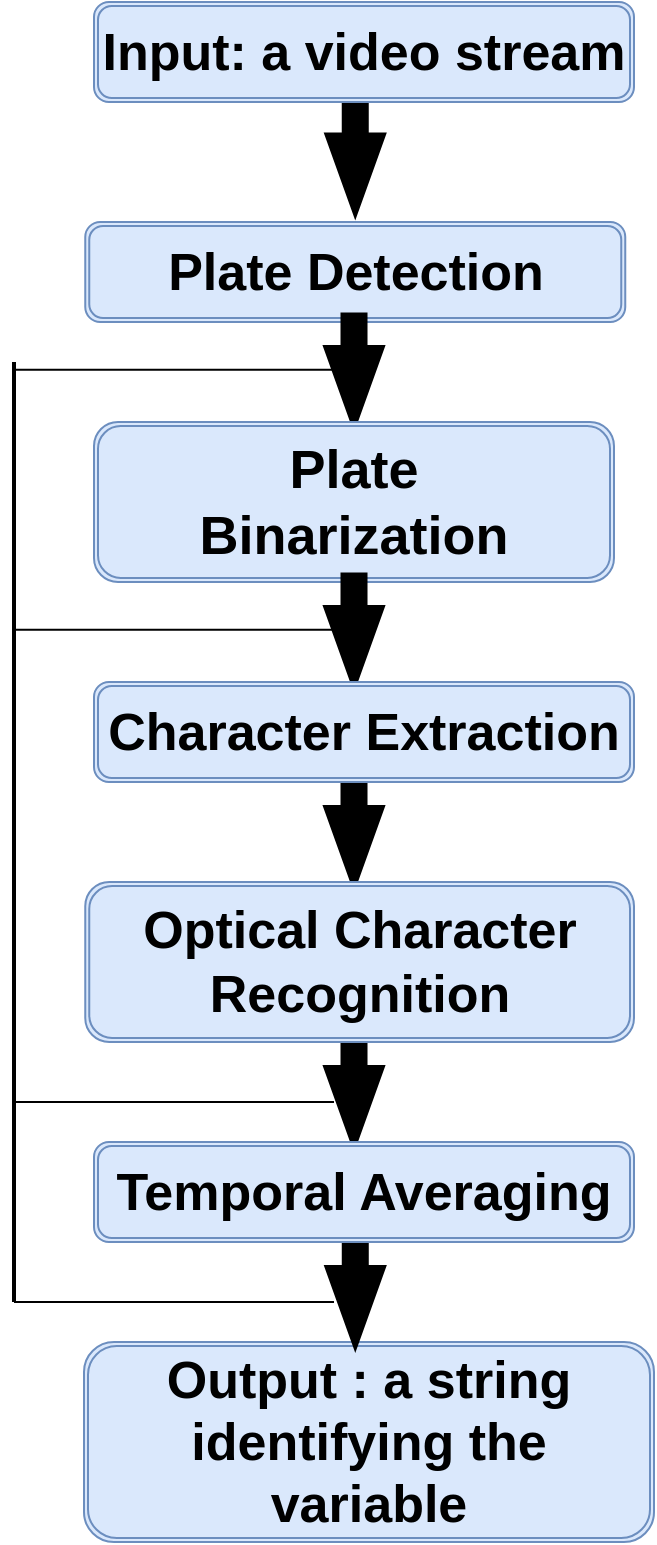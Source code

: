 <mxfile version="12.6.4" type="device"><diagram id="C5RBs43oDa-KdzZeNtuy" name="Page-1"><mxGraphModel dx="721" dy="479" grid="1" gridSize="10" guides="1" tooltips="1" connect="1" arrows="1" fold="1" page="1" pageScale="1" pageWidth="827" pageHeight="1169" math="0" shadow="0"><root><mxCell id="WIyWlLk6GJQsqaUBKTNV-0"/><mxCell id="WIyWlLk6GJQsqaUBKTNV-1" parent="WIyWlLk6GJQsqaUBKTNV-0"/><mxCell id="RjtZG0wLGNoNEffAHx5Z-3" value="" style="verticalLabelPosition=bottom;verticalAlign=top;html=1;strokeWidth=2;shape=mxgraph.arrows2.arrow;dy=0.6;dx=40;notch=0;rotation=90;fillColor=#000000;" parent="WIyWlLk6GJQsqaUBKTNV-1" vertex="1"><mxGeometry x="192.5" y="123.75" width="56.25" height="28.75" as="geometry"/></mxCell><mxCell id="RjtZG0wLGNoNEffAHx5Z-9" value="&lt;font style=&quot;font-size: 26px&quot;&gt;&lt;b&gt;Plate Detection&lt;/b&gt;&lt;/font&gt;" style="shape=ext;double=1;rounded=1;whiteSpace=wrap;html=1;fillColor=#dae8fc;strokeColor=#6c8ebf;" parent="WIyWlLk6GJQsqaUBKTNV-1" vertex="1"><mxGeometry x="85.63" y="170" width="270" height="50" as="geometry"/></mxCell><mxCell id="RjtZG0wLGNoNEffAHx5Z-10" value="" style="verticalLabelPosition=bottom;verticalAlign=top;html=1;strokeWidth=2;shape=mxgraph.arrows2.arrow;dy=0.6;dx=40;notch=0;rotation=90;fillColor=#000000;" parent="WIyWlLk6GJQsqaUBKTNV-1" vertex="1"><mxGeometry x="191.88" y="230" width="56.25" height="28.75" as="geometry"/></mxCell><mxCell id="RjtZG0wLGNoNEffAHx5Z-11" value="&lt;b style=&quot;font-size: 27px&quot;&gt;Plate&lt;br&gt;Binarization&lt;/b&gt;" style="shape=ext;double=1;rounded=1;whiteSpace=wrap;html=1;fillColor=#dae8fc;strokeColor=#6c8ebf;" parent="WIyWlLk6GJQsqaUBKTNV-1" vertex="1"><mxGeometry x="90" y="270" width="260" height="80" as="geometry"/></mxCell><mxCell id="RjtZG0wLGNoNEffAHx5Z-12" value="" style="verticalLabelPosition=bottom;verticalAlign=top;html=1;strokeWidth=2;shape=mxgraph.arrows2.arrow;dy=0.6;dx=40;notch=0;rotation=90;fillColor=#000000;" parent="WIyWlLk6GJQsqaUBKTNV-1" vertex="1"><mxGeometry x="191.88" y="360" width="56.25" height="28.75" as="geometry"/></mxCell><mxCell id="RjtZG0wLGNoNEffAHx5Z-15" value="" style="verticalLabelPosition=bottom;verticalAlign=top;html=1;strokeWidth=2;shape=mxgraph.arrows2.arrow;dy=0.6;dx=40;notch=0;rotation=90;fillColor=#000000;" parent="WIyWlLk6GJQsqaUBKTNV-1" vertex="1"><mxGeometry x="191.88" y="460" width="56.25" height="28.75" as="geometry"/></mxCell><mxCell id="RjtZG0wLGNoNEffAHx5Z-16" value="&lt;font style=&quot;font-size: 26px&quot;&gt;&lt;b&gt;Character Extraction&lt;/b&gt;&lt;/font&gt;" style="shape=ext;double=1;rounded=1;whiteSpace=wrap;html=1;fillColor=#dae8fc;strokeColor=#6c8ebf;" parent="WIyWlLk6GJQsqaUBKTNV-1" vertex="1"><mxGeometry x="90" y="400" width="270" height="50" as="geometry"/></mxCell><mxCell id="RjtZG0wLGNoNEffAHx5Z-17" value="" style="verticalLabelPosition=bottom;verticalAlign=top;html=1;strokeWidth=2;shape=mxgraph.arrows2.arrow;dy=0.6;dx=40;notch=0;rotation=90;fillColor=#000000;" parent="WIyWlLk6GJQsqaUBKTNV-1" vertex="1"><mxGeometry x="191.88" y="590" width="56.25" height="28.75" as="geometry"/></mxCell><mxCell id="RjtZG0wLGNoNEffAHx5Z-18" value="&lt;font style=&quot;font-size: 26px&quot;&gt;&lt;b&gt;Output : a string&lt;br&gt;identifying the variable&lt;br&gt;&lt;/b&gt;&lt;/font&gt;" style="shape=ext;double=1;rounded=1;whiteSpace=wrap;html=1;fillColor=#dae8fc;strokeColor=#6c8ebf;" parent="WIyWlLk6GJQsqaUBKTNV-1" vertex="1"><mxGeometry x="85" y="730" width="285" height="100" as="geometry"/></mxCell><mxCell id="RjtZG0wLGNoNEffAHx5Z-20" value="" style="verticalLabelPosition=bottom;verticalAlign=top;html=1;strokeWidth=2;shape=mxgraph.arrows2.arrow;dy=0.6;dx=40;notch=0;rotation=90;fillColor=#000000;" parent="WIyWlLk6GJQsqaUBKTNV-1" vertex="1"><mxGeometry x="192.51" y="690" width="56.25" height="28.75" as="geometry"/></mxCell><mxCell id="VT1uMhoJ0hOitKzP4eBh-0" value="&lt;span style=&quot;font-size: 26px&quot;&gt;&lt;b&gt;Input: a video stream&lt;/b&gt;&lt;/span&gt;" style="shape=ext;double=1;rounded=1;whiteSpace=wrap;html=1;fillColor=#dae8fc;strokeColor=#6c8ebf;" vertex="1" parent="WIyWlLk6GJQsqaUBKTNV-1"><mxGeometry x="90" y="60" width="270" height="50" as="geometry"/></mxCell><mxCell id="VT1uMhoJ0hOitKzP4eBh-1" value="&lt;font style=&quot;font-size: 26px&quot;&gt;&lt;b&gt;Optical Character&lt;br&gt;Recognition&lt;br&gt;&lt;/b&gt;&lt;/font&gt;" style="shape=ext;double=1;rounded=1;whiteSpace=wrap;html=1;fillColor=#dae8fc;strokeColor=#6c8ebf;" vertex="1" parent="WIyWlLk6GJQsqaUBKTNV-1"><mxGeometry x="85.63" y="500" width="274.37" height="80" as="geometry"/></mxCell><mxCell id="VT1uMhoJ0hOitKzP4eBh-3" value="&lt;font style=&quot;font-size: 26px&quot;&gt;&lt;b&gt;Temporal Averaging&lt;/b&gt;&lt;/font&gt;" style="shape=ext;double=1;rounded=1;whiteSpace=wrap;html=1;fillColor=#dae8fc;strokeColor=#6c8ebf;" vertex="1" parent="WIyWlLk6GJQsqaUBKTNV-1"><mxGeometry x="90" y="630" width="270" height="50" as="geometry"/></mxCell><mxCell id="VT1uMhoJ0hOitKzP4eBh-16" value="" style="endArrow=none;html=1;rounded=0;" edge="1" parent="WIyWlLk6GJQsqaUBKTNV-1"><mxGeometry relative="1" as="geometry"><mxPoint x="50" y="710" as="sourcePoint"/><mxPoint x="210" y="710" as="targetPoint"/></mxGeometry></mxCell><mxCell id="VT1uMhoJ0hOitKzP4eBh-17" value="" style="endArrow=none;html=1;rounded=0;" edge="1" parent="WIyWlLk6GJQsqaUBKTNV-1"><mxGeometry relative="1" as="geometry"><mxPoint x="50" y="610" as="sourcePoint"/><mxPoint x="210" y="610" as="targetPoint"/></mxGeometry></mxCell><mxCell id="VT1uMhoJ0hOitKzP4eBh-18" value="" style="endArrow=none;html=1;rounded=0;" edge="1" parent="WIyWlLk6GJQsqaUBKTNV-1"><mxGeometry relative="1" as="geometry"><mxPoint x="50" y="243.88" as="sourcePoint"/><mxPoint x="210" y="243.88" as="targetPoint"/></mxGeometry></mxCell><mxCell id="VT1uMhoJ0hOitKzP4eBh-19" value="" style="endArrow=none;html=1;rounded=0;" edge="1" parent="WIyWlLk6GJQsqaUBKTNV-1"><mxGeometry relative="1" as="geometry"><mxPoint x="50" y="373.88" as="sourcePoint"/><mxPoint x="210" y="373.88" as="targetPoint"/></mxGeometry></mxCell><mxCell id="VT1uMhoJ0hOitKzP4eBh-20" value="" style="line;strokeWidth=2;direction=south;html=1;" vertex="1" parent="WIyWlLk6GJQsqaUBKTNV-1"><mxGeometry x="45" y="240" width="10" height="470" as="geometry"/></mxCell></root></mxGraphModel></diagram></mxfile>